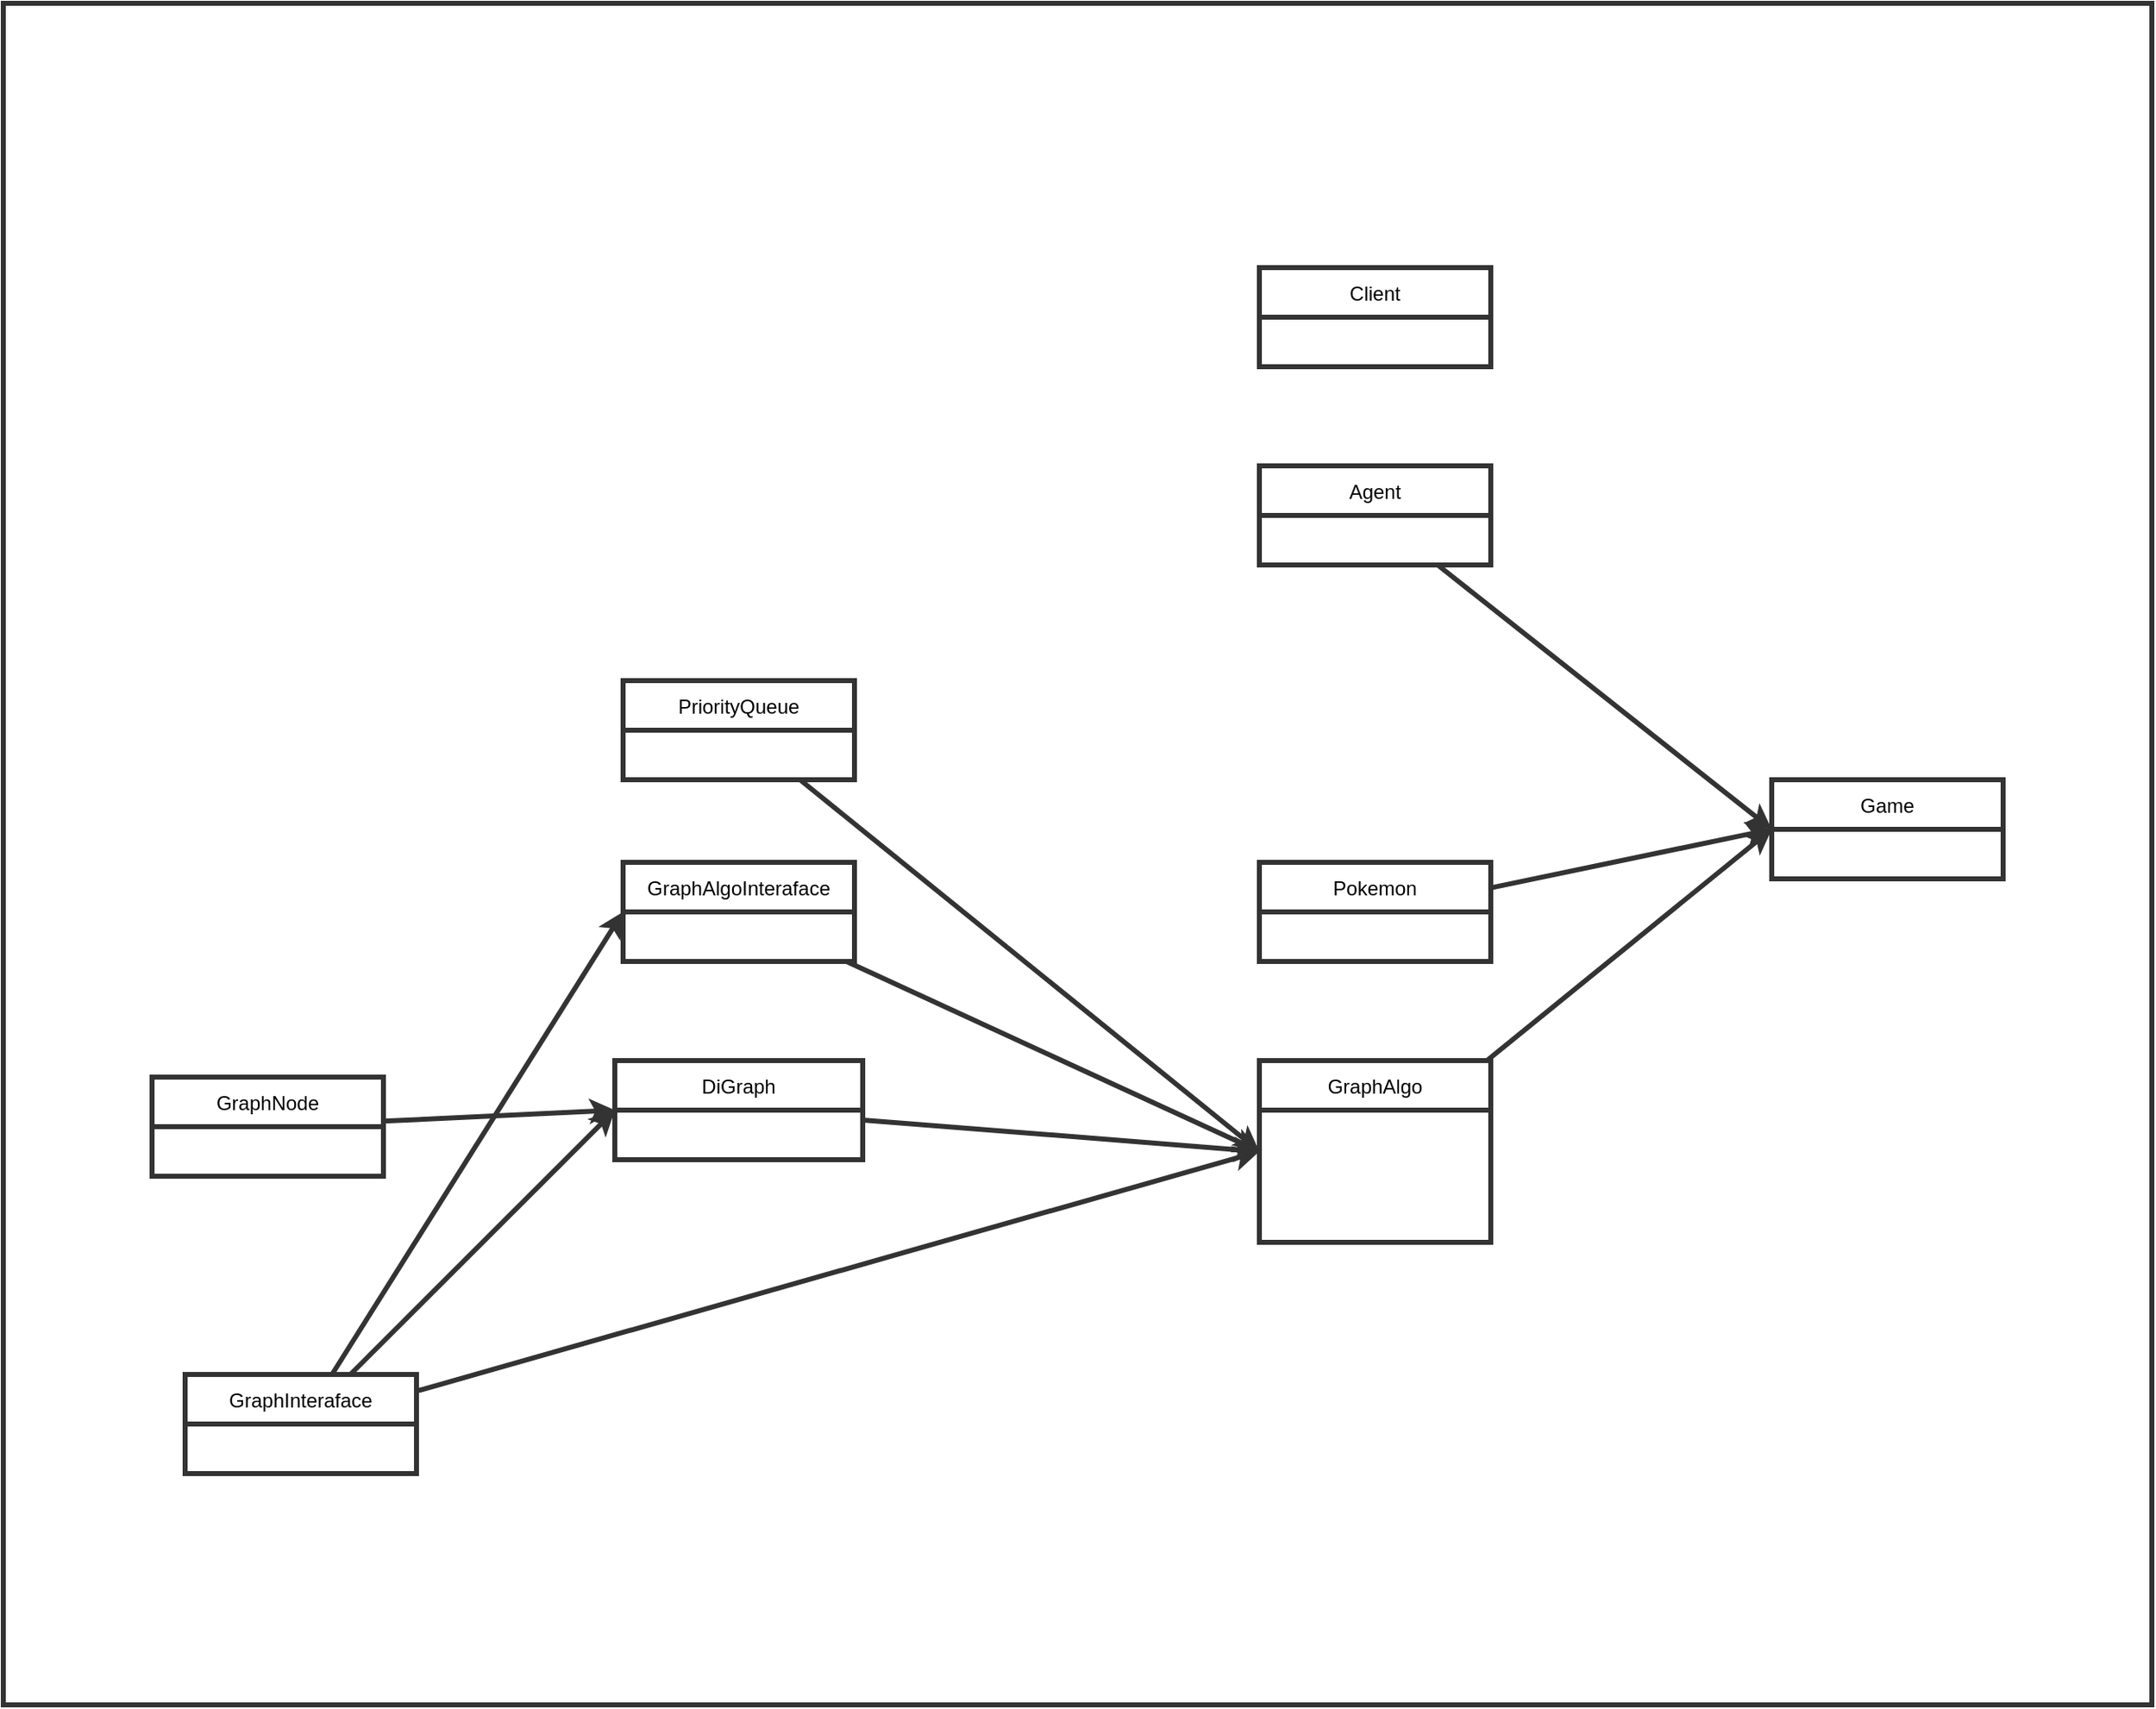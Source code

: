 <mxfile>
    <diagram id="vqXeMGxThbpnjtdB_uF4" name="Page-1">
        <mxGraphModel dx="2382" dy="2844" grid="1" gridSize="10" guides="1" tooltips="1" connect="1" arrows="1" fold="1" page="1" pageScale="1" pageWidth="850" pageHeight="1100" math="0" shadow="0">
            <root>
                <mxCell id="0"/>
                <mxCell id="1" parent="0"/>
                <mxCell id="32" value="" style="rounded=0;whiteSpace=wrap;html=1;strokeColor=#333333;strokeWidth=3;fillColor=#FFFFFF;" vertex="1" parent="1">
                    <mxGeometry x="-760" y="-160" width="1300" height="1030" as="geometry"/>
                </mxCell>
                <mxCell id="2" value="Client" style="swimlane;fontStyle=0;childLayout=stackLayout;horizontal=1;startSize=30;horizontalStack=0;resizeParent=1;resizeParentMax=0;resizeLast=0;collapsible=1;marginBottom=0;strokeWidth=3;strokeColor=#333333;" parent="1" vertex="1">
                    <mxGeometry width="140" height="60" as="geometry"/>
                </mxCell>
                <mxCell id="14" style="edgeStyle=none;html=1;entryX=0;entryY=0.5;entryDx=0;entryDy=0;strokeWidth=3;strokeColor=#333333;" parent="1" source="6" target="7" edge="1">
                    <mxGeometry relative="1" as="geometry"/>
                </mxCell>
                <mxCell id="6" value="Agent" style="swimlane;fontStyle=0;childLayout=stackLayout;horizontal=1;startSize=30;horizontalStack=0;resizeParent=1;resizeParentMax=0;resizeLast=0;collapsible=1;marginBottom=0;strokeWidth=3;strokeColor=#333333;" parent="1" vertex="1">
                    <mxGeometry y="120" width="140" height="60" as="geometry"/>
                </mxCell>
                <mxCell id="7" value="Game" style="swimlane;fontStyle=0;childLayout=stackLayout;horizontal=1;startSize=30;horizontalStack=0;resizeParent=1;resizeParentMax=0;resizeLast=0;collapsible=1;marginBottom=0;strokeWidth=3;strokeColor=#333333;" parent="1" vertex="1">
                    <mxGeometry x="310" y="310" width="140" height="60" as="geometry"/>
                </mxCell>
                <mxCell id="15" style="edgeStyle=none;html=1;strokeWidth=3;strokeColor=#333333;" parent="1" source="8" edge="1">
                    <mxGeometry relative="1" as="geometry">
                        <mxPoint x="310" y="340" as="targetPoint"/>
                    </mxGeometry>
                </mxCell>
                <mxCell id="8" value="Pokemon" style="swimlane;fontStyle=0;childLayout=stackLayout;horizontal=1;startSize=30;horizontalStack=0;resizeParent=1;resizeParentMax=0;resizeLast=0;collapsible=1;marginBottom=0;strokeWidth=3;strokeColor=#333333;" parent="1" vertex="1">
                    <mxGeometry y="360" width="140" height="60" as="geometry"/>
                </mxCell>
                <mxCell id="16" style="edgeStyle=none;html=1;entryX=0;entryY=0.5;entryDx=0;entryDy=0;strokeWidth=3;strokeColor=#333333;" parent="1" source="9" target="7" edge="1">
                    <mxGeometry relative="1" as="geometry"/>
                </mxCell>
                <mxCell id="9" value="GraphAlgo" style="swimlane;fontStyle=0;childLayout=stackLayout;horizontal=1;startSize=30;horizontalStack=0;resizeParent=1;resizeParentMax=0;resizeLast=0;collapsible=1;marginBottom=0;strokeWidth=3;strokeColor=#333333;" parent="1" vertex="1">
                    <mxGeometry y="480" width="140" height="110" as="geometry"/>
                </mxCell>
                <mxCell id="22" style="edgeStyle=none;html=1;entryX=0;entryY=0.5;entryDx=0;entryDy=0;strokeWidth=3;strokeColor=#333333;" parent="1" source="17" target="9" edge="1">
                    <mxGeometry relative="1" as="geometry"/>
                </mxCell>
                <mxCell id="17" value="DiGraph" style="swimlane;fontStyle=0;childLayout=stackLayout;horizontal=1;startSize=30;horizontalStack=0;resizeParent=1;resizeParentMax=0;resizeLast=0;collapsible=1;marginBottom=0;strokeWidth=3;strokeColor=#333333;" parent="1" vertex="1">
                    <mxGeometry x="-390" y="480" width="150" height="60" as="geometry"/>
                </mxCell>
                <mxCell id="27" style="edgeStyle=none;html=1;strokeWidth=3;strokeColor=#333333;" parent="1" source="18" edge="1">
                    <mxGeometry relative="1" as="geometry">
                        <mxPoint x="-390" y="510" as="targetPoint"/>
                    </mxGeometry>
                </mxCell>
                <mxCell id="18" value="GraphNode" style="swimlane;fontStyle=0;childLayout=stackLayout;horizontal=1;startSize=30;horizontalStack=0;resizeParent=1;resizeParentMax=0;resizeLast=0;collapsible=1;marginBottom=0;strokeWidth=3;strokeColor=#333333;" parent="1" vertex="1">
                    <mxGeometry x="-670" y="490" width="140" height="60" as="geometry"/>
                </mxCell>
                <mxCell id="25" style="edgeStyle=none;html=1;entryX=0;entryY=0.5;entryDx=0;entryDy=0;strokeWidth=3;strokeColor=#333333;" parent="1" source="20" target="9" edge="1">
                    <mxGeometry relative="1" as="geometry"/>
                </mxCell>
                <mxCell id="26" style="edgeStyle=none;html=1;entryX=0;entryY=0.5;entryDx=0;entryDy=0;strokeWidth=3;strokeColor=#333333;" parent="1" source="20" target="17" edge="1">
                    <mxGeometry relative="1" as="geometry"/>
                </mxCell>
                <mxCell id="30" style="edgeStyle=none;html=1;entryX=0;entryY=0.5;entryDx=0;entryDy=0;strokeWidth=3;strokeColor=#333333;" parent="1" source="20" target="23" edge="1">
                    <mxGeometry relative="1" as="geometry"/>
                </mxCell>
                <mxCell id="20" value="GraphInteraface" style="swimlane;fontStyle=0;childLayout=stackLayout;horizontal=1;startSize=30;horizontalStack=0;resizeParent=1;resizeParentMax=0;resizeLast=0;collapsible=1;marginBottom=0;strokeWidth=3;strokeColor=#333333;" parent="1" vertex="1">
                    <mxGeometry x="-650" y="670" width="140" height="60" as="geometry"/>
                </mxCell>
                <mxCell id="24" style="edgeStyle=none;html=1;entryX=0;entryY=0.5;entryDx=0;entryDy=0;strokeWidth=3;strokeColor=#333333;" parent="1" source="23" target="9" edge="1">
                    <mxGeometry relative="1" as="geometry"/>
                </mxCell>
                <mxCell id="23" value="GraphAlgoInteraface" style="swimlane;fontStyle=0;childLayout=stackLayout;horizontal=1;startSize=30;horizontalStack=0;resizeParent=1;resizeParentMax=0;resizeLast=0;collapsible=1;marginBottom=0;strokeWidth=3;strokeColor=#333333;" parent="1" vertex="1">
                    <mxGeometry x="-385" y="360" width="140" height="60" as="geometry"/>
                </mxCell>
                <mxCell id="29" style="edgeStyle=none;html=1;entryX=0;entryY=0.5;entryDx=0;entryDy=0;strokeWidth=3;strokeColor=#333333;" parent="1" source="28" target="9" edge="1">
                    <mxGeometry relative="1" as="geometry"/>
                </mxCell>
                <mxCell id="28" value="PriorityQueue" style="swimlane;fontStyle=0;childLayout=stackLayout;horizontal=1;startSize=30;horizontalStack=0;resizeParent=1;resizeParentMax=0;resizeLast=0;collapsible=1;marginBottom=0;strokeWidth=3;strokeColor=#333333;" parent="1" vertex="1">
                    <mxGeometry x="-385" y="250" width="140" height="60" as="geometry"/>
                </mxCell>
            </root>
        </mxGraphModel>
    </diagram>
</mxfile>